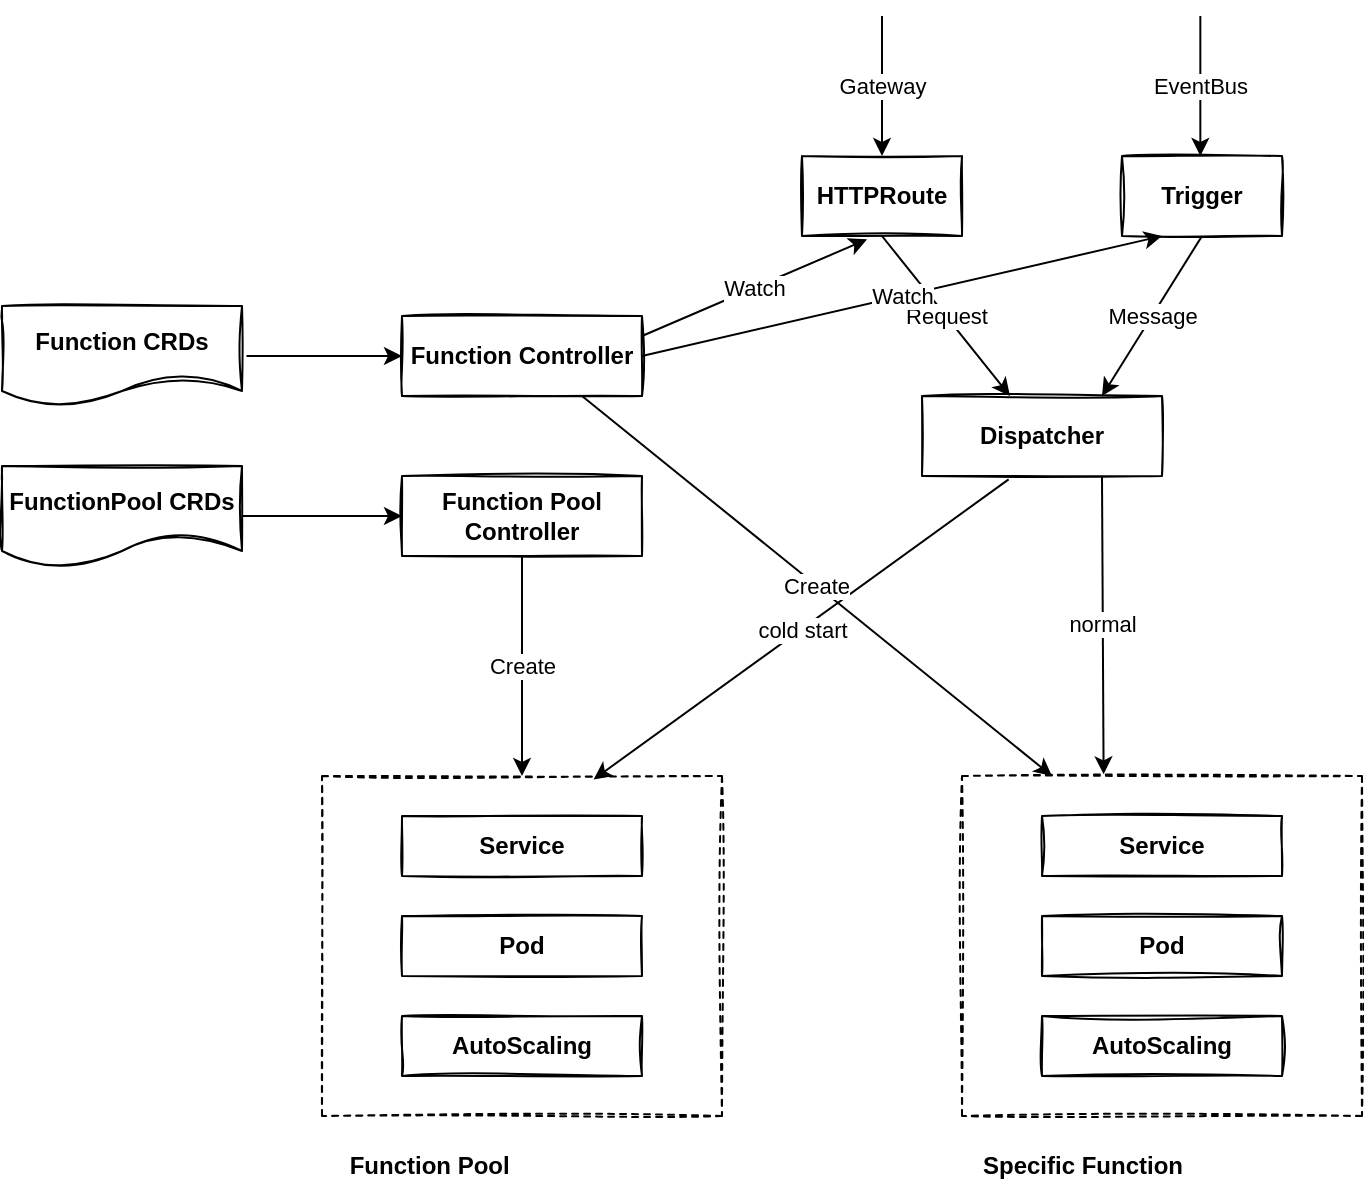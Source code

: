 <mxfile version="20.2.3" type="github">
  <diagram id="TPMIT6s86Ufll7g9VifV" name="第 1 页">
    <mxGraphModel dx="1185" dy="635" grid="1" gridSize="10" guides="1" tooltips="1" connect="1" arrows="1" fold="1" page="1" pageScale="1" pageWidth="827" pageHeight="1169" math="0" shadow="0">
      <root>
        <mxCell id="0" />
        <mxCell id="1" parent="0" />
        <mxCell id="IvcYByv13Ctfvqyv7YOf-30" style="edgeStyle=orthogonalEdgeStyle;rounded=0;orthogonalLoop=1;jettySize=auto;html=1;entryX=0;entryY=0.5;entryDx=0;entryDy=0;" edge="1" parent="1" source="IvcYByv13Ctfvqyv7YOf-6" target="IvcYByv13Ctfvqyv7YOf-9">
          <mxGeometry relative="1" as="geometry" />
        </mxCell>
        <mxCell id="IvcYByv13Ctfvqyv7YOf-6" value="Function CRDs" style="shape=document;whiteSpace=wrap;html=1;boundedLbl=1;sketch=1;fontStyle=1" vertex="1" parent="1">
          <mxGeometry x="40" y="155" width="120" height="50" as="geometry" />
        </mxCell>
        <mxCell id="IvcYByv13Ctfvqyv7YOf-31" value="" style="edgeStyle=orthogonalEdgeStyle;rounded=0;orthogonalLoop=1;jettySize=auto;html=1;" edge="1" parent="1" source="IvcYByv13Ctfvqyv7YOf-8" target="IvcYByv13Ctfvqyv7YOf-15">
          <mxGeometry relative="1" as="geometry" />
        </mxCell>
        <mxCell id="IvcYByv13Ctfvqyv7YOf-8" value="FunctionPool CRDs" style="shape=document;whiteSpace=wrap;html=1;boundedLbl=1;sketch=1;fontStyle=1" vertex="1" parent="1">
          <mxGeometry x="40" y="235" width="120" height="50" as="geometry" />
        </mxCell>
        <mxCell id="IvcYByv13Ctfvqyv7YOf-9" value="Function Controller" style="rounded=0;whiteSpace=wrap;html=1;sketch=1;fontStyle=1" vertex="1" parent="1">
          <mxGeometry x="240" y="160" width="120" height="40" as="geometry" />
        </mxCell>
        <mxCell id="IvcYByv13Ctfvqyv7YOf-10" value="HTTPRoute" style="rounded=0;whiteSpace=wrap;html=1;sketch=1;fontStyle=1" vertex="1" parent="1">
          <mxGeometry x="440" y="80" width="80" height="40" as="geometry" />
        </mxCell>
        <mxCell id="IvcYByv13Ctfvqyv7YOf-11" value="Trigger" style="rounded=0;whiteSpace=wrap;html=1;sketch=1;fontStyle=1" vertex="1" parent="1">
          <mxGeometry x="600" y="80" width="80" height="40" as="geometry" />
        </mxCell>
        <mxCell id="IvcYByv13Ctfvqyv7YOf-12" value="Dispatcher" style="rounded=0;whiteSpace=wrap;html=1;sketch=1;fontStyle=1" vertex="1" parent="1">
          <mxGeometry x="500" y="200" width="120" height="40" as="geometry" />
        </mxCell>
        <mxCell id="IvcYByv13Ctfvqyv7YOf-13" value="" style="rounded=0;whiteSpace=wrap;html=1;sketch=1;dashed=1;" vertex="1" parent="1">
          <mxGeometry x="200" y="390" width="200" height="170" as="geometry" />
        </mxCell>
        <mxCell id="IvcYByv13Ctfvqyv7YOf-14" value="" style="rounded=0;whiteSpace=wrap;html=1;sketch=1;dashed=1;" vertex="1" parent="1">
          <mxGeometry x="520" y="390" width="200" height="170" as="geometry" />
        </mxCell>
        <mxCell id="IvcYByv13Ctfvqyv7YOf-33" value="Create" style="edgeStyle=orthogonalEdgeStyle;rounded=0;orthogonalLoop=1;jettySize=auto;html=1;" edge="1" parent="1" source="IvcYByv13Ctfvqyv7YOf-15" target="IvcYByv13Ctfvqyv7YOf-13">
          <mxGeometry relative="1" as="geometry" />
        </mxCell>
        <mxCell id="IvcYByv13Ctfvqyv7YOf-15" value="Function Pool Controller" style="rounded=0;whiteSpace=wrap;html=1;sketch=1;fontStyle=1" vertex="1" parent="1">
          <mxGeometry x="240" y="240" width="120" height="40" as="geometry" />
        </mxCell>
        <mxCell id="IvcYByv13Ctfvqyv7YOf-16" value="Function Pool&amp;nbsp;" style="text;html=1;resizable=0;autosize=1;align=center;verticalAlign=middle;points=[];fillColor=none;strokeColor=none;rounded=0;sketch=1;fontStyle=1" vertex="1" parent="1">
          <mxGeometry x="200" y="570" width="110" height="30" as="geometry" />
        </mxCell>
        <mxCell id="IvcYByv13Ctfvqyv7YOf-17" value="Service" style="rounded=0;whiteSpace=wrap;html=1;sketch=1;fontStyle=1" vertex="1" parent="1">
          <mxGeometry x="240" y="410" width="120" height="30" as="geometry" />
        </mxCell>
        <mxCell id="IvcYByv13Ctfvqyv7YOf-18" value="Pod" style="rounded=0;whiteSpace=wrap;html=1;sketch=1;fontStyle=1" vertex="1" parent="1">
          <mxGeometry x="240" y="460" width="120" height="30" as="geometry" />
        </mxCell>
        <mxCell id="IvcYByv13Ctfvqyv7YOf-19" value="AutoScaling" style="rounded=0;whiteSpace=wrap;html=1;sketch=1;fontStyle=1" vertex="1" parent="1">
          <mxGeometry x="240" y="510" width="120" height="30" as="geometry" />
        </mxCell>
        <mxCell id="IvcYByv13Ctfvqyv7YOf-20" value="Service" style="rounded=0;whiteSpace=wrap;html=1;sketch=1;fontStyle=1" vertex="1" parent="1">
          <mxGeometry x="560" y="410" width="120" height="30" as="geometry" />
        </mxCell>
        <mxCell id="IvcYByv13Ctfvqyv7YOf-21" value="Pod" style="rounded=0;whiteSpace=wrap;html=1;sketch=1;fontStyle=1" vertex="1" parent="1">
          <mxGeometry x="560" y="460" width="120" height="30" as="geometry" />
        </mxCell>
        <mxCell id="IvcYByv13Ctfvqyv7YOf-22" value="AutoScaling" style="rounded=0;whiteSpace=wrap;html=1;sketch=1;fontStyle=1" vertex="1" parent="1">
          <mxGeometry x="560" y="510" width="120" height="30" as="geometry" />
        </mxCell>
        <mxCell id="IvcYByv13Ctfvqyv7YOf-23" value="Specific Function" style="text;html=1;resizable=0;autosize=1;align=center;verticalAlign=middle;points=[];fillColor=none;strokeColor=none;rounded=0;sketch=1;fontStyle=1" vertex="1" parent="1">
          <mxGeometry x="520" y="570" width="120" height="30" as="geometry" />
        </mxCell>
        <mxCell id="IvcYByv13Ctfvqyv7YOf-24" value="Watch" style="endArrow=classic;html=1;rounded=0;exitX=1;exitY=0.25;exitDx=0;exitDy=0;entryX=0.406;entryY=1.042;entryDx=0;entryDy=0;entryPerimeter=0;" edge="1" parent="1" source="IvcYByv13Ctfvqyv7YOf-9" target="IvcYByv13Ctfvqyv7YOf-10">
          <mxGeometry width="50" height="50" relative="1" as="geometry">
            <mxPoint x="350" y="340" as="sourcePoint" />
            <mxPoint x="400" y="290" as="targetPoint" />
          </mxGeometry>
        </mxCell>
        <mxCell id="IvcYByv13Ctfvqyv7YOf-25" value="Request" style="endArrow=classic;html=1;rounded=0;exitX=0.5;exitY=1;exitDx=0;exitDy=0;" edge="1" parent="1" source="IvcYByv13Ctfvqyv7YOf-10" target="IvcYByv13Ctfvqyv7YOf-12">
          <mxGeometry width="50" height="50" relative="1" as="geometry">
            <mxPoint x="350" y="340" as="sourcePoint" />
            <mxPoint x="400" y="290" as="targetPoint" />
          </mxGeometry>
        </mxCell>
        <mxCell id="IvcYByv13Ctfvqyv7YOf-26" value="Message" style="endArrow=classic;html=1;rounded=0;exitX=0.5;exitY=1;exitDx=0;exitDy=0;entryX=0.75;entryY=0;entryDx=0;entryDy=0;" edge="1" parent="1" source="IvcYByv13Ctfvqyv7YOf-11" target="IvcYByv13Ctfvqyv7YOf-12">
          <mxGeometry width="50" height="50" relative="1" as="geometry">
            <mxPoint x="350" y="340" as="sourcePoint" />
            <mxPoint x="400" y="290" as="targetPoint" />
          </mxGeometry>
        </mxCell>
        <mxCell id="IvcYByv13Ctfvqyv7YOf-27" value="cold start" style="endArrow=classic;html=1;rounded=0;exitX=0.361;exitY=1.042;exitDx=0;exitDy=0;exitPerimeter=0;entryX=0.679;entryY=0.01;entryDx=0;entryDy=0;entryPerimeter=0;" edge="1" parent="1" source="IvcYByv13Ctfvqyv7YOf-12" target="IvcYByv13Ctfvqyv7YOf-13">
          <mxGeometry width="50" height="50" relative="1" as="geometry">
            <mxPoint x="350" y="340" as="sourcePoint" />
            <mxPoint x="400" y="290" as="targetPoint" />
          </mxGeometry>
        </mxCell>
        <mxCell id="IvcYByv13Ctfvqyv7YOf-28" value="normal" style="endArrow=classic;html=1;rounded=0;exitX=0.75;exitY=1;exitDx=0;exitDy=0;entryX=0.354;entryY=-0.005;entryDx=0;entryDy=0;entryPerimeter=0;" edge="1" parent="1" source="IvcYByv13Ctfvqyv7YOf-12" target="IvcYByv13Ctfvqyv7YOf-14">
          <mxGeometry width="50" height="50" relative="1" as="geometry">
            <mxPoint x="350" y="340" as="sourcePoint" />
            <mxPoint x="400" y="290" as="targetPoint" />
          </mxGeometry>
        </mxCell>
        <mxCell id="IvcYByv13Ctfvqyv7YOf-35" value="Create" style="endArrow=classic;html=1;rounded=0;exitX=0.75;exitY=1;exitDx=0;exitDy=0;entryX=0.225;entryY=0;entryDx=0;entryDy=0;entryPerimeter=0;" edge="1" parent="1" source="IvcYByv13Ctfvqyv7YOf-9" target="IvcYByv13Ctfvqyv7YOf-14">
          <mxGeometry width="50" height="50" relative="1" as="geometry">
            <mxPoint x="350" y="340" as="sourcePoint" />
            <mxPoint x="400" y="290" as="targetPoint" />
          </mxGeometry>
        </mxCell>
        <mxCell id="IvcYByv13Ctfvqyv7YOf-36" value="Watch" style="endArrow=classic;html=1;rounded=0;exitX=1;exitY=0.5;exitDx=0;exitDy=0;entryX=0.25;entryY=1;entryDx=0;entryDy=0;" edge="1" parent="1" source="IvcYByv13Ctfvqyv7YOf-9" target="IvcYByv13Ctfvqyv7YOf-11">
          <mxGeometry width="50" height="50" relative="1" as="geometry">
            <mxPoint x="350" y="340" as="sourcePoint" />
            <mxPoint x="400" y="290" as="targetPoint" />
          </mxGeometry>
        </mxCell>
        <mxCell id="IvcYByv13Ctfvqyv7YOf-37" value="Gateway" style="endArrow=classic;html=1;rounded=0;" edge="1" parent="1" target="IvcYByv13Ctfvqyv7YOf-10">
          <mxGeometry width="50" height="50" relative="1" as="geometry">
            <mxPoint x="480" y="10" as="sourcePoint" />
            <mxPoint x="354" y="330" as="targetPoint" />
          </mxGeometry>
        </mxCell>
        <mxCell id="IvcYByv13Ctfvqyv7YOf-40" value="EventBus" style="endArrow=classic;html=1;rounded=0;" edge="1" parent="1">
          <mxGeometry width="50" height="50" relative="1" as="geometry">
            <mxPoint x="639.17" y="10" as="sourcePoint" />
            <mxPoint x="639.17" y="80" as="targetPoint" />
          </mxGeometry>
        </mxCell>
      </root>
    </mxGraphModel>
  </diagram>
</mxfile>
